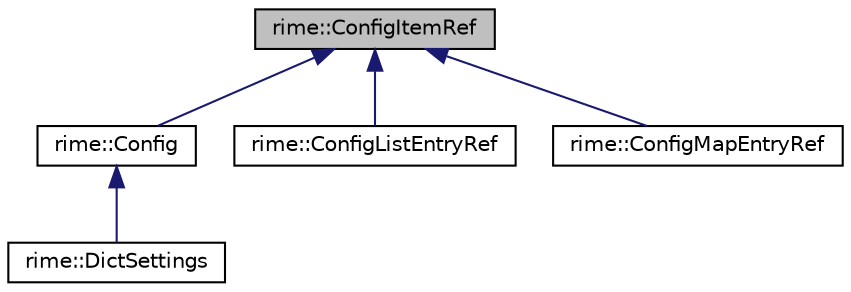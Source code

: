 digraph "rime::ConfigItemRef"
{
  edge [fontname="Helvetica",fontsize="10",labelfontname="Helvetica",labelfontsize="10"];
  node [fontname="Helvetica",fontsize="10",shape=record];
  Node1 [label="rime::ConfigItemRef",height=0.2,width=0.4,color="black", fillcolor="grey75", style="filled" fontcolor="black"];
  Node1 -> Node2 [dir="back",color="midnightblue",fontsize="10",style="solid",fontname="Helvetica"];
  Node2 [label="rime::Config",height=0.2,width=0.4,color="black", fillcolor="white", style="filled",URL="$a00030.html"];
  Node2 -> Node3 [dir="back",color="midnightblue",fontsize="10",style="solid",fontname="Helvetica"];
  Node3 [label="rime::DictSettings",height=0.2,width=0.4,color="black", fillcolor="white", style="filled",URL="$a00061.html"];
  Node1 -> Node4 [dir="back",color="midnightblue",fontsize="10",style="solid",fontname="Helvetica"];
  Node4 [label="rime::ConfigListEntryRef",height=0.2,width=0.4,color="black", fillcolor="white", style="filled",URL="$a00038.html"];
  Node1 -> Node5 [dir="back",color="midnightblue",fontsize="10",style="solid",fontname="Helvetica"];
  Node5 [label="rime::ConfigMapEntryRef",height=0.2,width=0.4,color="black", fillcolor="white", style="filled",URL="$a00040.html"];
}
